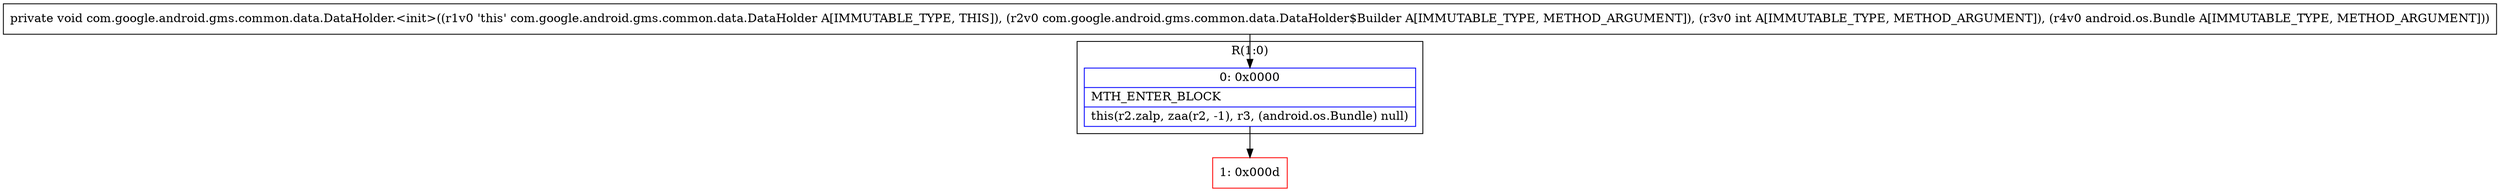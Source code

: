 digraph "CFG forcom.google.android.gms.common.data.DataHolder.\<init\>(Lcom\/google\/android\/gms\/common\/data\/DataHolder$Builder;ILandroid\/os\/Bundle;)V" {
subgraph cluster_Region_1464748382 {
label = "R(1:0)";
node [shape=record,color=blue];
Node_0 [shape=record,label="{0\:\ 0x0000|MTH_ENTER_BLOCK\l|this(r2.zalp, zaa(r2, \-1), r3, (android.os.Bundle) null)\l}"];
}
Node_1 [shape=record,color=red,label="{1\:\ 0x000d}"];
MethodNode[shape=record,label="{private void com.google.android.gms.common.data.DataHolder.\<init\>((r1v0 'this' com.google.android.gms.common.data.DataHolder A[IMMUTABLE_TYPE, THIS]), (r2v0 com.google.android.gms.common.data.DataHolder$Builder A[IMMUTABLE_TYPE, METHOD_ARGUMENT]), (r3v0 int A[IMMUTABLE_TYPE, METHOD_ARGUMENT]), (r4v0 android.os.Bundle A[IMMUTABLE_TYPE, METHOD_ARGUMENT])) }"];
MethodNode -> Node_0;
Node_0 -> Node_1;
}

